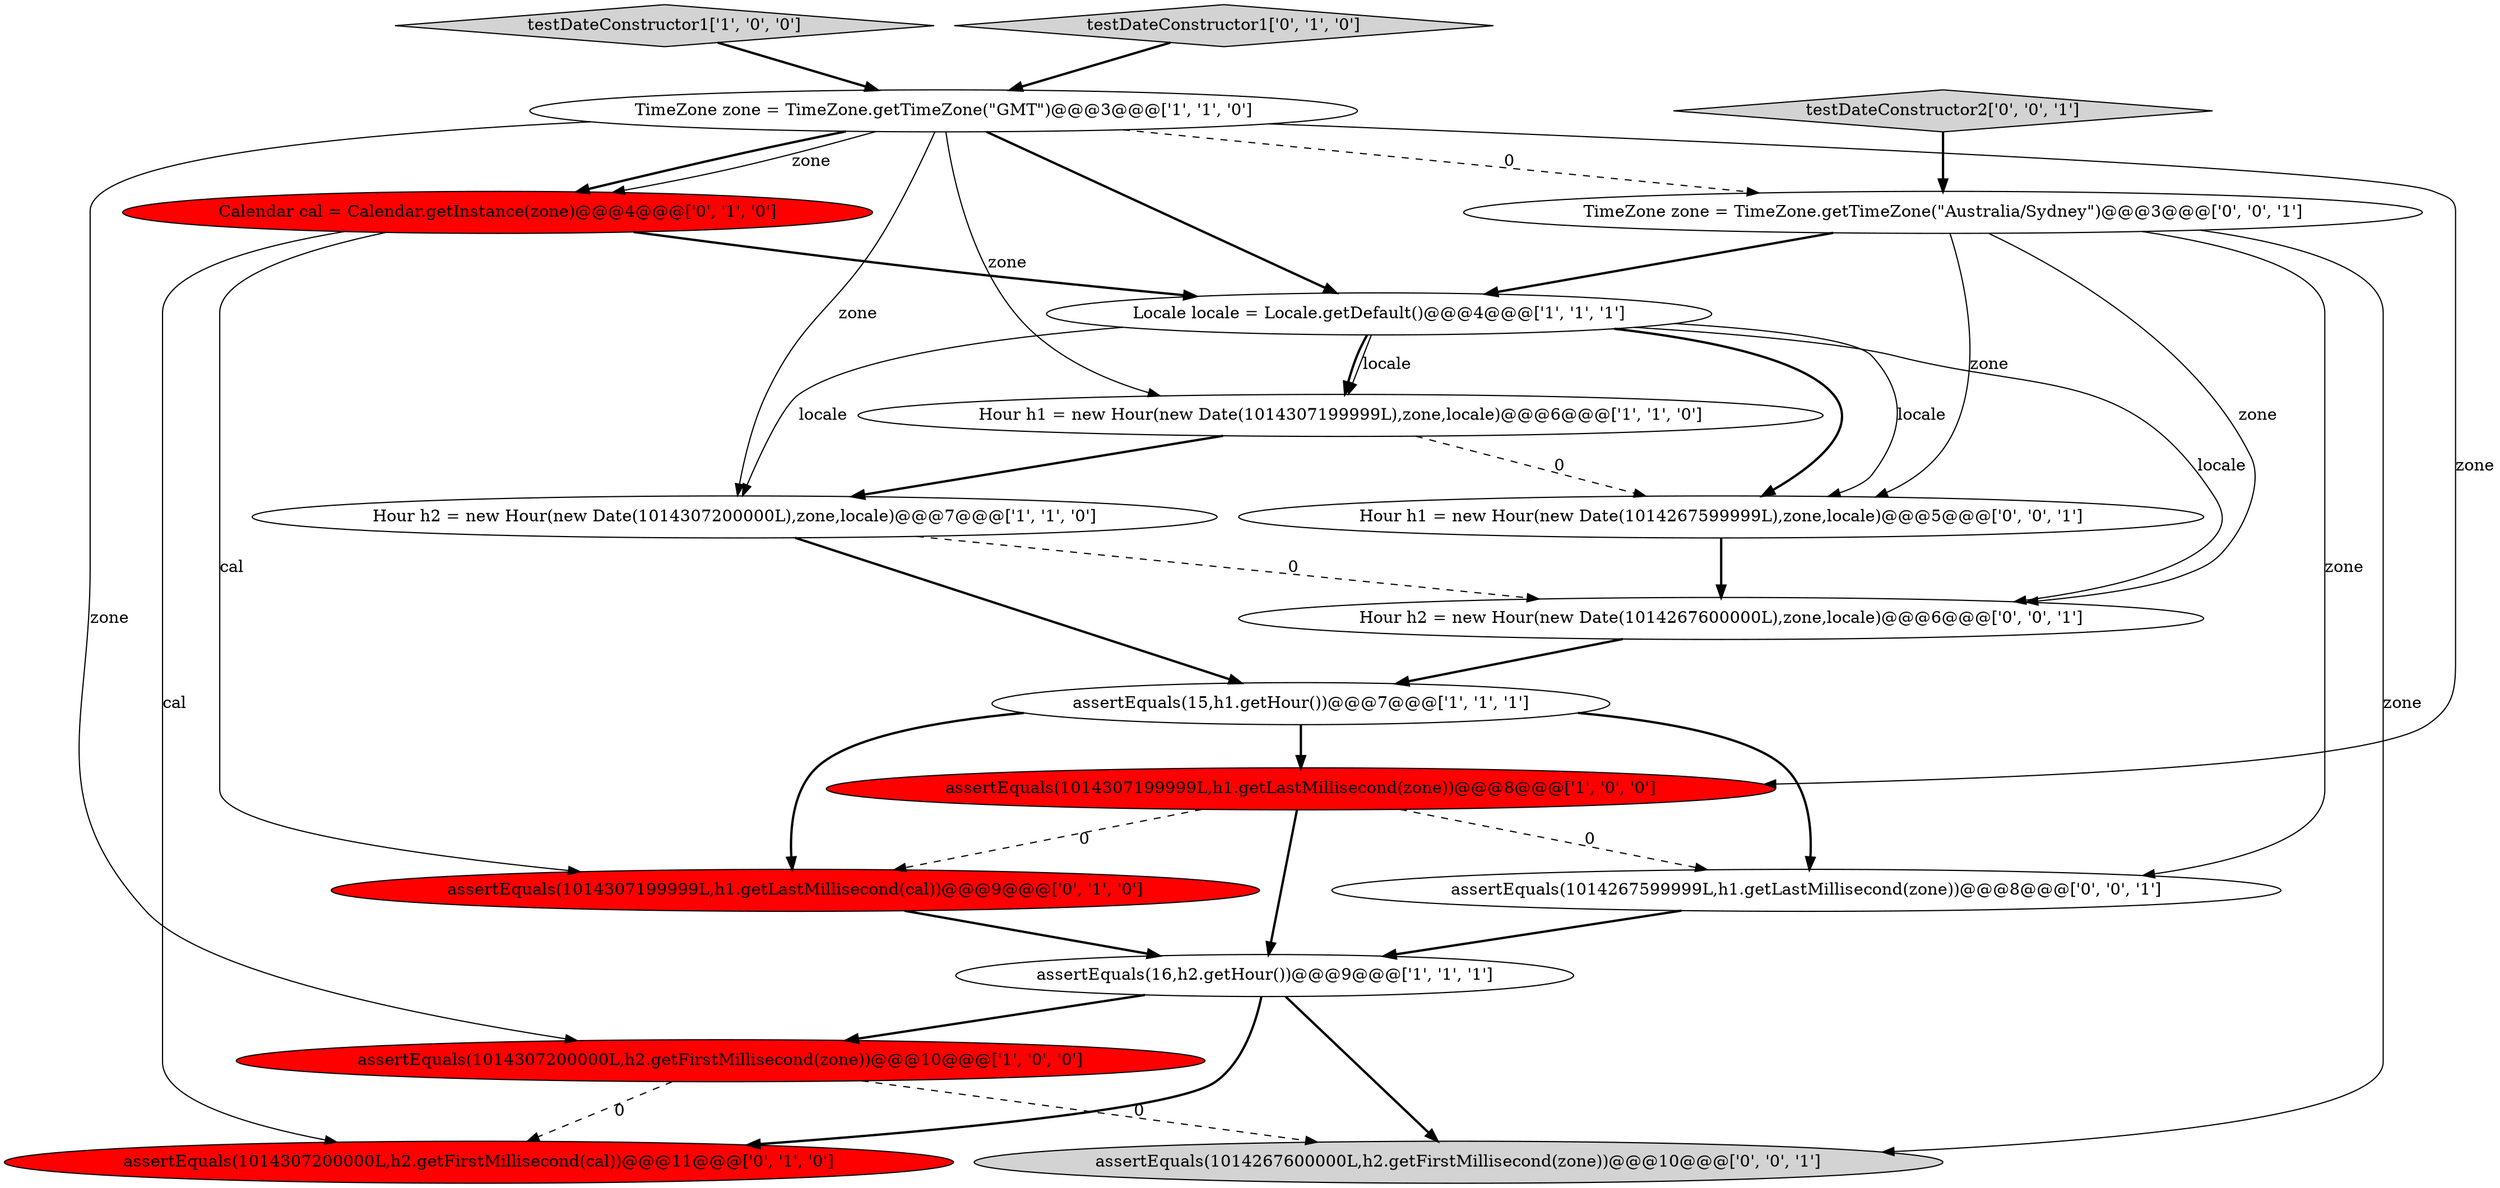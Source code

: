 digraph {
7 [style = filled, label = "assertEquals(1014307200000L,h2.getFirstMillisecond(zone))@@@10@@@['1', '0', '0']", fillcolor = red, shape = ellipse image = "AAA1AAABBB1BBB"];
13 [style = filled, label = "Hour h2 = new Hour(new Date(1014267600000L),zone,locale)@@@6@@@['0', '0', '1']", fillcolor = white, shape = ellipse image = "AAA0AAABBB3BBB"];
12 [style = filled, label = "Calendar cal = Calendar.getInstance(zone)@@@4@@@['0', '1', '0']", fillcolor = red, shape = ellipse image = "AAA1AAABBB2BBB"];
5 [style = filled, label = "Locale locale = Locale.getDefault()@@@4@@@['1', '1', '1']", fillcolor = white, shape = ellipse image = "AAA0AAABBB1BBB"];
16 [style = filled, label = "assertEquals(1014267599999L,h1.getLastMillisecond(zone))@@@8@@@['0', '0', '1']", fillcolor = white, shape = ellipse image = "AAA0AAABBB3BBB"];
17 [style = filled, label = "Hour h1 = new Hour(new Date(1014267599999L),zone,locale)@@@5@@@['0', '0', '1']", fillcolor = white, shape = ellipse image = "AAA0AAABBB3BBB"];
1 [style = filled, label = "testDateConstructor1['1', '0', '0']", fillcolor = lightgray, shape = diamond image = "AAA0AAABBB1BBB"];
2 [style = filled, label = "TimeZone zone = TimeZone.getTimeZone(\"GMT\")@@@3@@@['1', '1', '0']", fillcolor = white, shape = ellipse image = "AAA0AAABBB1BBB"];
6 [style = filled, label = "assertEquals(16,h2.getHour())@@@9@@@['1', '1', '1']", fillcolor = white, shape = ellipse image = "AAA0AAABBB1BBB"];
10 [style = filled, label = "assertEquals(1014307199999L,h1.getLastMillisecond(cal))@@@9@@@['0', '1', '0']", fillcolor = red, shape = ellipse image = "AAA1AAABBB2BBB"];
11 [style = filled, label = "assertEquals(1014307200000L,h2.getFirstMillisecond(cal))@@@11@@@['0', '1', '0']", fillcolor = red, shape = ellipse image = "AAA1AAABBB2BBB"];
0 [style = filled, label = "Hour h1 = new Hour(new Date(1014307199999L),zone,locale)@@@6@@@['1', '1', '0']", fillcolor = white, shape = ellipse image = "AAA0AAABBB1BBB"];
9 [style = filled, label = "testDateConstructor1['0', '1', '0']", fillcolor = lightgray, shape = diamond image = "AAA0AAABBB2BBB"];
14 [style = filled, label = "testDateConstructor2['0', '0', '1']", fillcolor = lightgray, shape = diamond image = "AAA0AAABBB3BBB"];
15 [style = filled, label = "TimeZone zone = TimeZone.getTimeZone(\"Australia/Sydney\")@@@3@@@['0', '0', '1']", fillcolor = white, shape = ellipse image = "AAA0AAABBB3BBB"];
18 [style = filled, label = "assertEquals(1014267600000L,h2.getFirstMillisecond(zone))@@@10@@@['0', '0', '1']", fillcolor = lightgray, shape = ellipse image = "AAA0AAABBB3BBB"];
4 [style = filled, label = "assertEquals(1014307199999L,h1.getLastMillisecond(zone))@@@8@@@['1', '0', '0']", fillcolor = red, shape = ellipse image = "AAA1AAABBB1BBB"];
3 [style = filled, label = "assertEquals(15,h1.getHour())@@@7@@@['1', '1', '1']", fillcolor = white, shape = ellipse image = "AAA0AAABBB1BBB"];
8 [style = filled, label = "Hour h2 = new Hour(new Date(1014307200000L),zone,locale)@@@7@@@['1', '1', '0']", fillcolor = white, shape = ellipse image = "AAA0AAABBB1BBB"];
15->17 [style = solid, label="zone"];
4->16 [style = dashed, label="0"];
12->5 [style = bold, label=""];
15->16 [style = solid, label="zone"];
5->17 [style = solid, label="locale"];
7->18 [style = dashed, label="0"];
4->6 [style = bold, label=""];
9->2 [style = bold, label=""];
2->8 [style = solid, label="zone"];
6->18 [style = bold, label=""];
12->11 [style = solid, label="cal"];
16->6 [style = bold, label=""];
2->0 [style = solid, label="zone"];
8->3 [style = bold, label=""];
7->11 [style = dashed, label="0"];
15->13 [style = solid, label="zone"];
5->0 [style = solid, label="locale"];
12->10 [style = solid, label="cal"];
3->16 [style = bold, label=""];
5->17 [style = bold, label=""];
0->17 [style = dashed, label="0"];
3->4 [style = bold, label=""];
10->6 [style = bold, label=""];
2->7 [style = solid, label="zone"];
15->5 [style = bold, label=""];
2->12 [style = bold, label=""];
8->13 [style = dashed, label="0"];
2->15 [style = dashed, label="0"];
3->10 [style = bold, label=""];
13->3 [style = bold, label=""];
5->0 [style = bold, label=""];
15->18 [style = solid, label="zone"];
6->11 [style = bold, label=""];
0->8 [style = bold, label=""];
14->15 [style = bold, label=""];
1->2 [style = bold, label=""];
17->13 [style = bold, label=""];
5->13 [style = solid, label="locale"];
2->12 [style = solid, label="zone"];
6->7 [style = bold, label=""];
4->10 [style = dashed, label="0"];
5->8 [style = solid, label="locale"];
2->4 [style = solid, label="zone"];
2->5 [style = bold, label=""];
}
